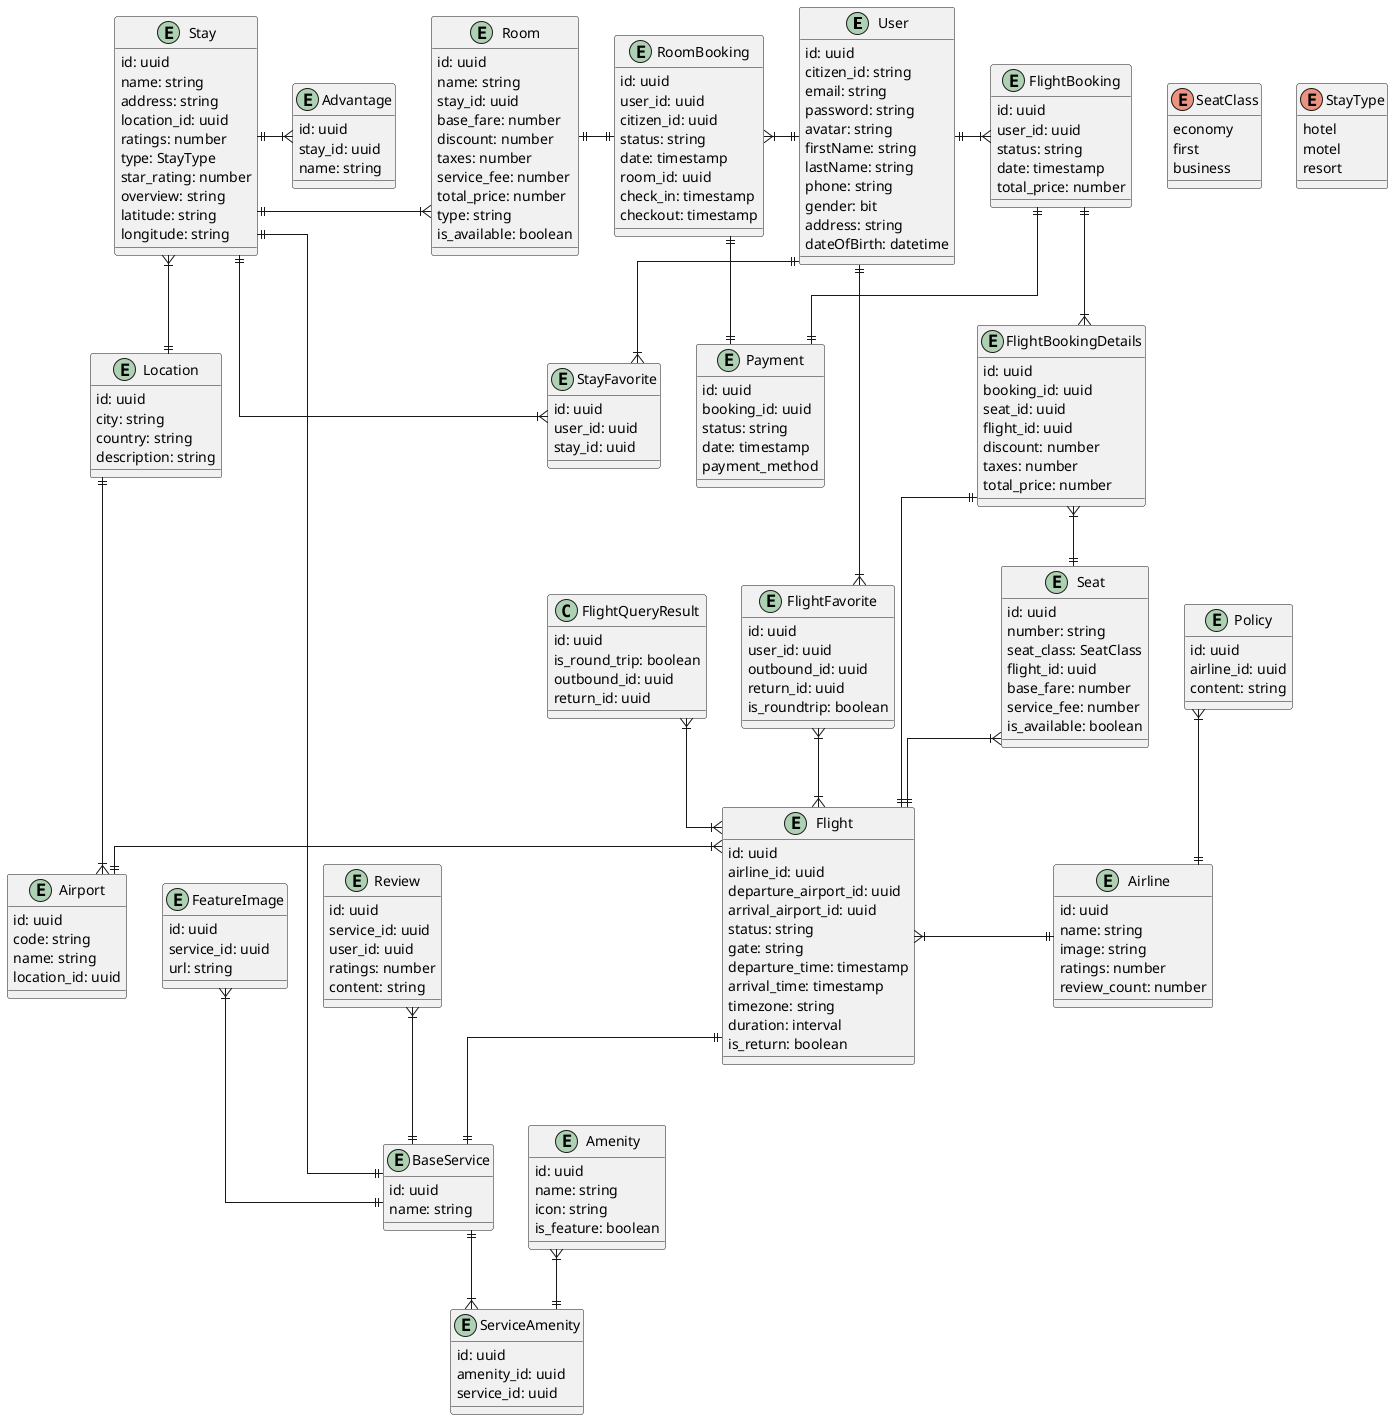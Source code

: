 @startuml yuh
skinparam Linetype ortho

entity User {
    id: uuid
    citizen_id: string
    email: string
    password: string
    avatar: string
    firstName: string
    lastName: string
    phone: string
    gender: bit
    address: string
    dateOfBirth: datetime
}

entity StayFavorite {
    id: uuid
    user_id: uuid
    stay_id: uuid
}

entity FlightFavorite {
    id: uuid
    user_id: uuid
    outbound_id: uuid
    return_id: uuid
    is_roundtrip: boolean
}

entity BaseService {
    id: uuid
    name: string
}

entity Flight {
    id: uuid
    airline_id: uuid
    departure_airport_id: uuid
    arrival_airport_id: uuid
    status: string
    gate: string
    departure_time: timestamp
    arrival_time: timestamp
    timezone: string
    duration: interval
    is_return: boolean
}

class FlightQueryResult {
    id: uuid
    is_round_trip: boolean
    outbound_id: uuid
    return_id: uuid
}

entity Seat {
    id: uuid
    number: string
    seat_class: SeatClass
    flight_id: uuid
    base_fare: number
    service_fee: number
    is_available: boolean
}

entity FlightBooking {
    id: uuid
    user_id: uuid
    status: string
    date: timestamp
    total_price: number
}

entity FlightBookingDetails {
    id: uuid
    booking_id: uuid
    seat_id: uuid
    flight_id: uuid
    discount: number
    taxes: number
    total_price: number
}

enum SeatClass {
    economy
    first
    business
}

entity Amenity {
    id: uuid
    name: string
    icon: string
    is_feature: boolean
}

entity ServiceAmenity {
    id: uuid
    amenity_id: uuid
    service_id: uuid
}

entity Airport {
    id: uuid
    code: string
    name: string
    location_id: uuid
}

entity Airline {
    id: uuid
    name: string
    image: string
    ratings: number
    review_count: number
}

entity Review {
    id: uuid
    service_id: uuid
    user_id: uuid
    ratings: number
    content: string
}

entity Policy {
    id: uuid
    airline_id: uuid
    content: string
}

entity FeatureImage {
    id: uuid
    service_id: uuid
    url: string
}

entity Stay {
    id: uuid
    name: string
    address: string
    location_id: uuid
    ratings: number
    type: StayType
    star_rating: number
    overview: string
    latitude: string
    longitude: string
}

entity Advantage {
    id: uuid
    stay_id: uuid
    name: string
}

enum StayType {
    hotel 
    motel 
    resort 
}

entity Room {
    id: uuid
    name: string
    stay_id: uuid
    base_fare: number
    discount: number
    taxes: number
    service_fee: number
    total_price: number
    type: string
    is_available: boolean
}

entity RoomBooking {
    id: uuid
    user_id: uuid
    citizen_id: uuid
    status: string
    date: timestamp
    room_id: uuid
    check_in: timestamp
    checkout: timestamp
}

entity Location {
    id: uuid
    city: string
    country: string
    description: string
}

entity Payment {
    id: uuid
    booking_id: uuid
    status: string
    date: timestamp
    payment_method
}

StayFavorite }|-up-|| User
FlightFavorite }|-up-|| User

RoomBooking }|-right-|| User
RoomBooking ||-left-|| Room
RoomBooking ||--|| Payment

StayFavorite }|-up-|| Stay
Review }|--|| BaseService 
ServiceAmenity }|-up-|| BaseService 
Amenity }|--|| ServiceAmenity

Advantage }|-left-|| Stay
FeatureImage }|--|| BaseService 

Room }|-left-|| Stay 

Flight }|-right-|| Airline
Policy }|--|| Airline
Flight }|-left-|| Airport

Airport }|-up-|| Location
Stay }|--|| Location

Seat }|--|| Flight
FlightFavorite }|--|{ Flight
FlightBooking ||--|{ FlightBookingDetails
FlightBookingDetails }|--|| Seat
FlightBookingDetails ||--|| Flight
FlightQueryResult }|--|{ Flight
FlightBooking }|-left-|| User
FlightBooking ||-down-|| Payment

Flight ||--|| BaseService
Stay ||--|| BaseService

@enduml